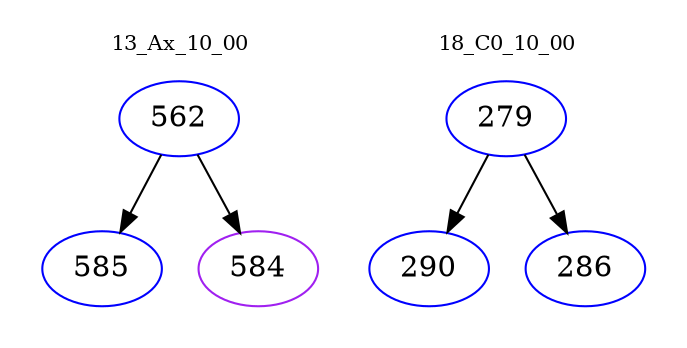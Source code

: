 digraph{
subgraph cluster_0 {
color = white
label = "13_Ax_10_00";
fontsize=10;
T0_562 [label="562", color="blue"]
T0_562 -> T0_585 [color="black"]
T0_585 [label="585", color="blue"]
T0_562 -> T0_584 [color="black"]
T0_584 [label="584", color="purple"]
}
subgraph cluster_1 {
color = white
label = "18_C0_10_00";
fontsize=10;
T1_279 [label="279", color="blue"]
T1_279 -> T1_290 [color="black"]
T1_290 [label="290", color="blue"]
T1_279 -> T1_286 [color="black"]
T1_286 [label="286", color="blue"]
}
}

